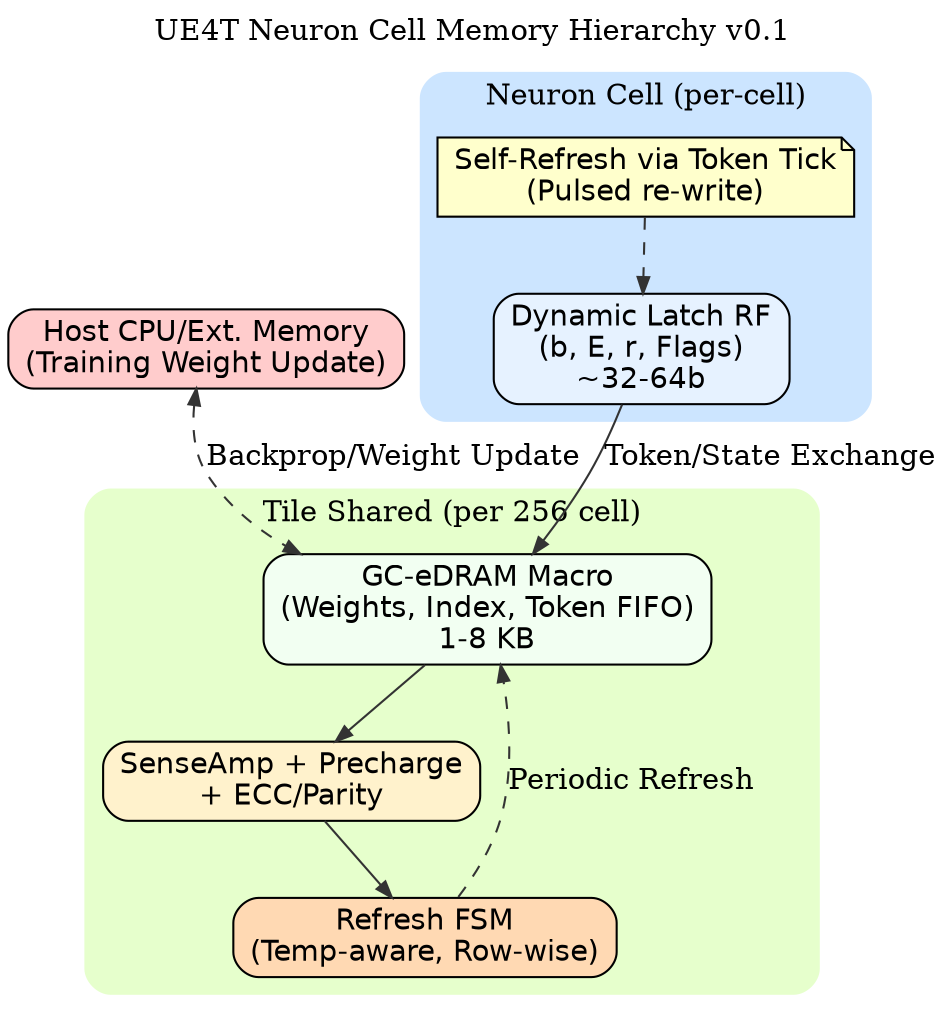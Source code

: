 digraph NEURON_MEM {
  label = "UE4T Neuron Cell Memory Hierarchy v0.1";
  labelloc = "t";

  rankdir=TB;
  node [shape=box, style="rounded,filled", fontname="Helvetica"];
  edge [color="#333333", arrowsize=0.8];

  // Cell-local dynamic latch
  subgraph cluster_cell {
    label="Neuron Cell (per-cell)";
    style="rounded,filled";
    color="#CCE5FF";
    local_rf [label="Dynamic Latch RF\n(b, E, r, Flags)\n~32-64b", fillcolor="#E6F2FF"];
    refresh [label="Self-Refresh via Token Tick\n(Pulsed re-write)", shape=note, fillcolor="#FFFFCC"];
  }

  // Tile-shared memory
  subgraph cluster_tile {
    label="Tile Shared (per 256 cell)";
    style="rounded,filled";
    color="#E6FFCC";
    gc_edram [label="GC-eDRAM Macro\n(Weights, Index, Token FIFO)\n1-8 KB", fillcolor="#F2FFF2"];
    sa [label="SenseAmp + Precharge\n+ ECC/Parity", fillcolor="#FFF2CC"];
    refresh_fsm [label="Refresh FSM\n(Temp-aware, Row-wise)", fillcolor="#FFD9B3"];
  }

  // External
  host [label="Host CPU/Ext. Memory\n(Training Weight Update)", fillcolor="#FFCCCC"];

  // Connections
  local_rf -> gc_edram [label="Token/State Exchange"];
  gc_edram -> sa -> refresh_fsm;
  refresh -> local_rf [style=dashed];
  refresh_fsm -> gc_edram [style=dashed, label="Periodic Refresh"];

  host -> gc_edram [dir=both, style=dashed, label="Backprop/Weight Update"];
}
